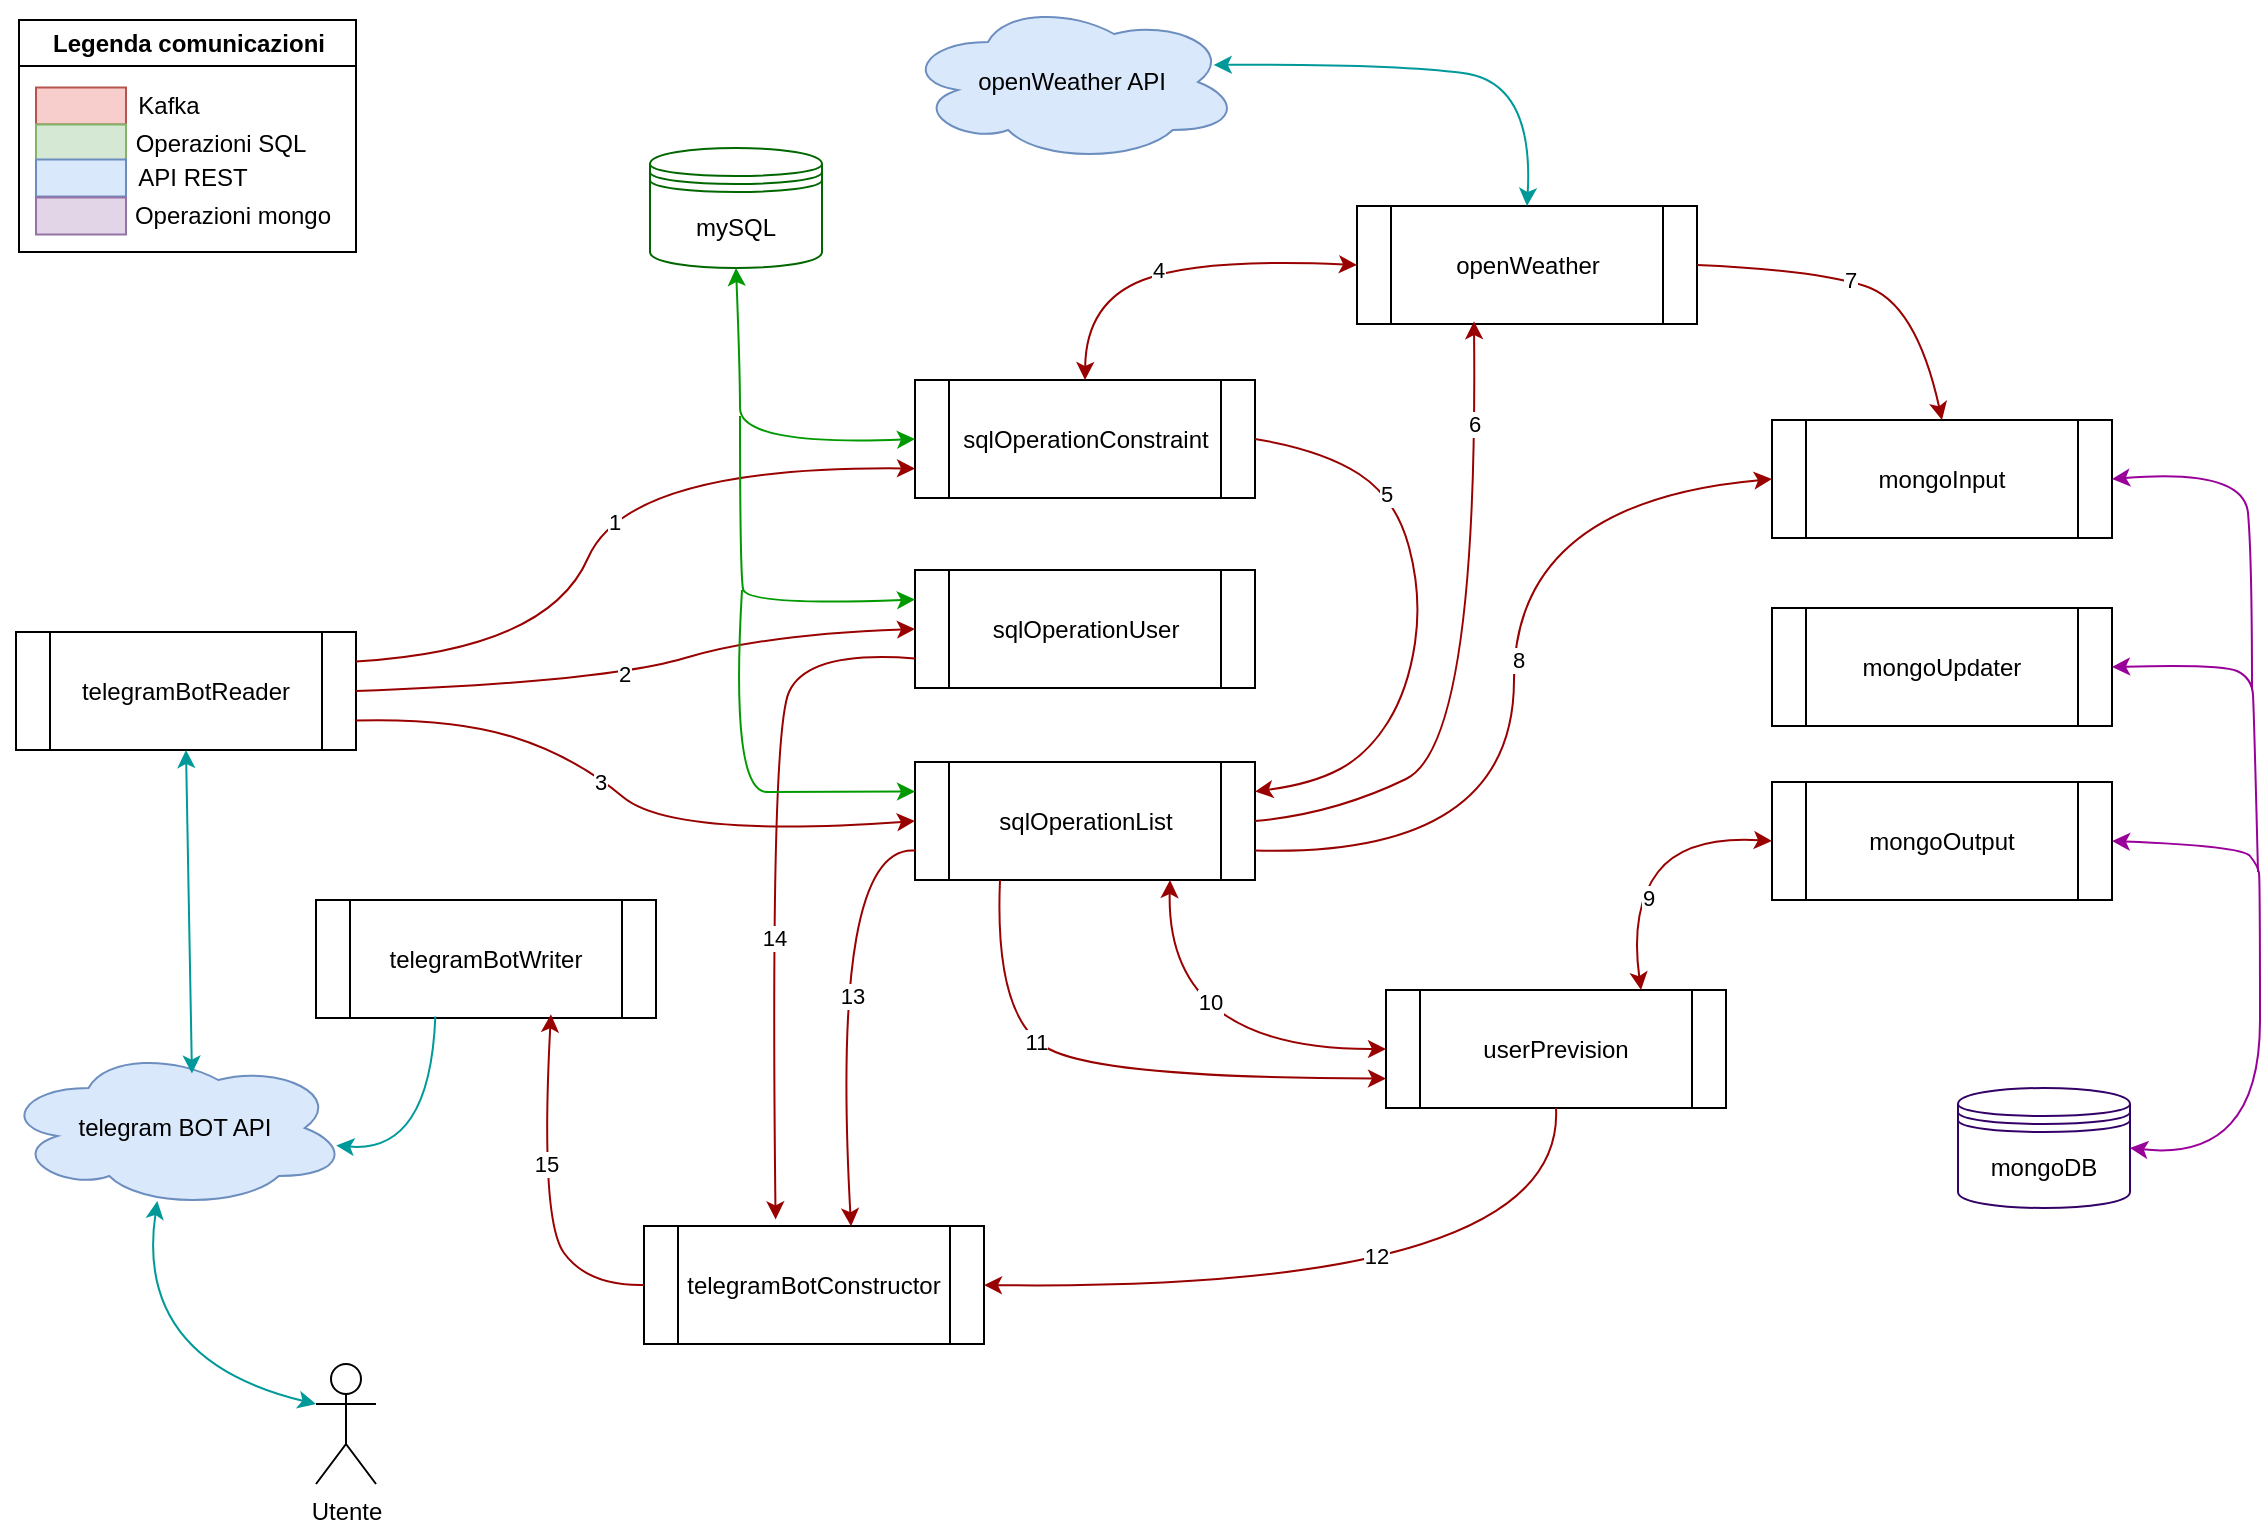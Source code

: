 <mxfile version="22.1.2" type="device">
  <diagram name="Pagina-1" id="uckHHzSDgDRcP75CFTWJ">
    <mxGraphModel dx="989" dy="582" grid="0" gridSize="10" guides="1" tooltips="1" connect="1" arrows="1" fold="1" page="1" pageScale="1" pageWidth="1169" pageHeight="827" math="0" shadow="0">
      <root>
        <mxCell id="0" />
        <mxCell id="1" parent="0" />
        <mxCell id="toKHUzqkOd73yLo2XG-t-5" value="sqlOperationUser" style="shape=process;whiteSpace=wrap;html=1;backgroundOutline=1;aspect=fixed;" parent="1" vertex="1">
          <mxGeometry x="475.5" y="301" width="170" height="59" as="geometry" />
        </mxCell>
        <mxCell id="toKHUzqkOd73yLo2XG-t-9" value="telegram BOT API" style="ellipse;shape=cloud;whiteSpace=wrap;html=1;fillColor=#dae8fc;strokeColor=#6c8ebf;" parent="1" vertex="1">
          <mxGeometry x="19" y="540" width="173" height="80" as="geometry" />
        </mxCell>
        <mxCell id="toKHUzqkOd73yLo2XG-t-10" value="mySQL" style="shape=datastore;whiteSpace=wrap;html=1;strokeColor=#006600;" parent="1" vertex="1">
          <mxGeometry x="343" y="90" width="86" height="60" as="geometry" />
        </mxCell>
        <mxCell id="toKHUzqkOd73yLo2XG-t-11" value="mongoDB" style="shape=datastore;whiteSpace=wrap;html=1;strokeColor=#330066;" parent="1" vertex="1">
          <mxGeometry x="997" y="560" width="86" height="60" as="geometry" />
        </mxCell>
        <mxCell id="toKHUzqkOd73yLo2XG-t-18" value="Utente" style="shape=umlActor;verticalLabelPosition=bottom;verticalAlign=top;html=1;outlineConnect=0;" parent="1" vertex="1">
          <mxGeometry x="176" y="698" width="30" height="60" as="geometry" />
        </mxCell>
        <mxCell id="toKHUzqkOd73yLo2XG-t-24" value="sqlOperationConstraint" style="shape=process;whiteSpace=wrap;html=1;backgroundOutline=1;aspect=fixed;" parent="1" vertex="1">
          <mxGeometry x="475.5" y="206" width="170" height="59" as="geometry" />
        </mxCell>
        <mxCell id="toKHUzqkOd73yLo2XG-t-25" value="sqlOperationList" style="shape=process;whiteSpace=wrap;html=1;backgroundOutline=1;aspect=fixed;" parent="1" vertex="1">
          <mxGeometry x="475.5" y="397" width="170" height="59" as="geometry" />
        </mxCell>
        <mxCell id="toKHUzqkOd73yLo2XG-t-26" value="mongoUpdater" style="shape=process;whiteSpace=wrap;html=1;backgroundOutline=1;aspect=fixed;" parent="1" vertex="1">
          <mxGeometry x="904" y="320" width="170" height="59" as="geometry" />
        </mxCell>
        <mxCell id="toKHUzqkOd73yLo2XG-t-27" value="mongoOutput" style="shape=process;whiteSpace=wrap;html=1;backgroundOutline=1;aspect=fixed;" parent="1" vertex="1">
          <mxGeometry x="904" y="407" width="170" height="59" as="geometry" />
        </mxCell>
        <mxCell id="toKHUzqkOd73yLo2XG-t-28" value="telegramBotConstructor" style="shape=process;whiteSpace=wrap;html=1;backgroundOutline=1;aspect=fixed;" parent="1" vertex="1">
          <mxGeometry x="340" y="629" width="170" height="59" as="geometry" />
        </mxCell>
        <mxCell id="toKHUzqkOd73yLo2XG-t-29" value="userPrevision" style="shape=process;whiteSpace=wrap;html=1;backgroundOutline=1;aspect=fixed;" parent="1" vertex="1">
          <mxGeometry x="711" y="511" width="170" height="59" as="geometry" />
        </mxCell>
        <mxCell id="toKHUzqkOd73yLo2XG-t-30" value="telegramBotReader" style="shape=process;whiteSpace=wrap;html=1;backgroundOutline=1;aspect=fixed;" parent="1" vertex="1">
          <mxGeometry x="26" y="332" width="170" height="59" as="geometry" />
        </mxCell>
        <mxCell id="toKHUzqkOd73yLo2XG-t-31" value="telegramBotWriter" style="shape=process;whiteSpace=wrap;html=1;backgroundOutline=1;aspect=fixed;" parent="1" vertex="1">
          <mxGeometry x="176" y="466" width="170" height="59" as="geometry" />
        </mxCell>
        <mxCell id="toKHUzqkOd73yLo2XG-t-32" value="mongoInput" style="shape=process;whiteSpace=wrap;html=1;backgroundOutline=1;aspect=fixed;" parent="1" vertex="1">
          <mxGeometry x="904" y="226" width="170" height="59" as="geometry" />
        </mxCell>
        <mxCell id="toKHUzqkOd73yLo2XG-t-33" value="openWeather" style="shape=process;whiteSpace=wrap;html=1;backgroundOutline=1;aspect=fixed;" parent="1" vertex="1">
          <mxGeometry x="696.5" y="119" width="170" height="59" as="geometry" />
        </mxCell>
        <mxCell id="toKHUzqkOd73yLo2XG-t-35" value="" style="endArrow=classic;startArrow=classic;html=1;rounded=0;exitX=0.549;exitY=0.16;exitDx=0;exitDy=0;exitPerimeter=0;entryX=0.5;entryY=1;entryDx=0;entryDy=0;strokeColor=#009999;" parent="1" source="toKHUzqkOd73yLo2XG-t-9" target="toKHUzqkOd73yLo2XG-t-30" edge="1">
          <mxGeometry width="50" height="50" relative="1" as="geometry">
            <mxPoint x="97" y="462" as="sourcePoint" />
            <mxPoint x="147" y="412" as="targetPoint" />
          </mxGeometry>
        </mxCell>
        <mxCell id="toKHUzqkOd73yLo2XG-t-36" value="openWeather API" style="ellipse;shape=cloud;whiteSpace=wrap;html=1;fillColor=#dae8fc;strokeColor=#6c8ebf;" parent="1" vertex="1">
          <mxGeometry x="470" y="17" width="168" height="80" as="geometry" />
        </mxCell>
        <mxCell id="toKHUzqkOd73yLo2XG-t-38" value="" style="curved=1;endArrow=classic;html=1;rounded=0;exitX=0;exitY=0.5;exitDx=0;exitDy=0;entryX=0.691;entryY=0.969;entryDx=0;entryDy=0;entryPerimeter=0;strokeColor=#990000;" parent="1" source="toKHUzqkOd73yLo2XG-t-28" target="toKHUzqkOd73yLo2XG-t-31" edge="1">
          <mxGeometry width="50" height="50" relative="1" as="geometry">
            <mxPoint x="259" y="643" as="sourcePoint" />
            <mxPoint x="309" y="593" as="targetPoint" />
            <Array as="points">
              <mxPoint x="312" y="659" />
              <mxPoint x="288" y="626" />
            </Array>
          </mxGeometry>
        </mxCell>
        <mxCell id="toKHUzqkOd73yLo2XG-t-95" value="15" style="edgeLabel;html=1;align=center;verticalAlign=middle;resizable=0;points=[];" parent="toKHUzqkOd73yLo2XG-t-38" vertex="1" connectable="0">
          <mxGeometry x="0.132" y="-1" relative="1" as="geometry">
            <mxPoint as="offset" />
          </mxGeometry>
        </mxCell>
        <mxCell id="toKHUzqkOd73yLo2XG-t-39" value="" style="curved=1;endArrow=classic;html=1;rounded=0;entryX=1;entryY=0.5;entryDx=0;entryDy=0;exitX=0.5;exitY=1;exitDx=0;exitDy=0;strokeColor=#990000;" parent="1" source="toKHUzqkOd73yLo2XG-t-29" target="toKHUzqkOd73yLo2XG-t-28" edge="1">
          <mxGeometry width="50" height="50" relative="1" as="geometry">
            <mxPoint x="720" y="672" as="sourcePoint" />
            <mxPoint x="770" y="622" as="targetPoint" />
            <Array as="points">
              <mxPoint x="801" y="662" />
            </Array>
          </mxGeometry>
        </mxCell>
        <mxCell id="toKHUzqkOd73yLo2XG-t-92" value="12" style="edgeLabel;html=1;align=center;verticalAlign=middle;resizable=0;points=[];" parent="toKHUzqkOd73yLo2XG-t-39" vertex="1" connectable="0">
          <mxGeometry x="-0.021" y="-17" relative="1" as="geometry">
            <mxPoint as="offset" />
          </mxGeometry>
        </mxCell>
        <mxCell id="toKHUzqkOd73yLo2XG-t-40" value="" style="curved=1;endArrow=classic;html=1;rounded=0;startArrow=classic;startFill=1;entryX=0;entryY=0.5;entryDx=0;entryDy=0;exitX=0.75;exitY=0;exitDx=0;exitDy=0;strokeColor=#990000;" parent="1" source="toKHUzqkOd73yLo2XG-t-29" target="toKHUzqkOd73yLo2XG-t-27" edge="1">
          <mxGeometry width="50" height="50" relative="1" as="geometry">
            <mxPoint x="777" y="468" as="sourcePoint" />
            <mxPoint x="827" y="418" as="targetPoint" />
            <Array as="points">
              <mxPoint x="833" y="470" />
              <mxPoint x="861" y="434" />
            </Array>
          </mxGeometry>
        </mxCell>
        <mxCell id="toKHUzqkOd73yLo2XG-t-89" value="9" style="edgeLabel;html=1;align=center;verticalAlign=middle;resizable=0;points=[];" parent="toKHUzqkOd73yLo2XG-t-40" vertex="1" connectable="0">
          <mxGeometry x="-0.214" y="-4" relative="1" as="geometry">
            <mxPoint as="offset" />
          </mxGeometry>
        </mxCell>
        <mxCell id="toKHUzqkOd73yLo2XG-t-42" value="" style="curved=1;endArrow=classic;html=1;rounded=0;exitX=1;exitY=0.5;exitDx=0;exitDy=0;entryX=1;entryY=0.25;entryDx=0;entryDy=0;strokeColor=#990000;" parent="1" source="toKHUzqkOd73yLo2XG-t-24" target="toKHUzqkOd73yLo2XG-t-25" edge="1">
          <mxGeometry width="50" height="50" relative="1" as="geometry">
            <mxPoint x="673" y="326" as="sourcePoint" />
            <mxPoint x="723" y="276" as="targetPoint" />
            <Array as="points">
              <mxPoint x="679" y="241" />
              <mxPoint x="716" y="265" />
              <mxPoint x="729" y="314" />
              <mxPoint x="722" y="361" />
              <mxPoint x="702" y="393" />
              <mxPoint x="674" y="408" />
            </Array>
          </mxGeometry>
        </mxCell>
        <mxCell id="toKHUzqkOd73yLo2XG-t-83" value="5" style="edgeLabel;html=1;align=center;verticalAlign=middle;resizable=0;points=[];" parent="toKHUzqkOd73yLo2XG-t-42" vertex="1" connectable="0">
          <mxGeometry x="-0.474" y="-1" relative="1" as="geometry">
            <mxPoint as="offset" />
          </mxGeometry>
        </mxCell>
        <mxCell id="toKHUzqkOd73yLo2XG-t-43" value="" style="curved=1;endArrow=classic;html=1;rounded=0;exitX=0.5;exitY=0;exitDx=0;exitDy=0;entryX=0;entryY=0.5;entryDx=0;entryDy=0;startArrow=classic;startFill=1;strokeColor=#990000;" parent="1" source="toKHUzqkOd73yLo2XG-t-24" target="toKHUzqkOd73yLo2XG-t-33" edge="1">
          <mxGeometry width="50" height="50" relative="1" as="geometry">
            <mxPoint x="579" y="194" as="sourcePoint" />
            <mxPoint x="629" y="144" as="targetPoint" />
            <Array as="points">
              <mxPoint x="561" y="167" />
              <mxPoint x="618" y="145" />
            </Array>
          </mxGeometry>
        </mxCell>
        <mxCell id="toKHUzqkOd73yLo2XG-t-82" value="4" style="edgeLabel;html=1;align=center;verticalAlign=middle;resizable=0;points=[];" parent="toKHUzqkOd73yLo2XG-t-43" vertex="1" connectable="0">
          <mxGeometry x="-0.128" y="2" relative="1" as="geometry">
            <mxPoint as="offset" />
          </mxGeometry>
        </mxCell>
        <mxCell id="toKHUzqkOd73yLo2XG-t-44" value="" style="curved=1;endArrow=classic;html=1;rounded=0;exitX=0.5;exitY=0;exitDx=0;exitDy=0;entryX=0.922;entryY=0.393;entryDx=0;entryDy=0;entryPerimeter=0;startArrow=classic;startFill=1;strokeColor=#009999;" parent="1" source="toKHUzqkOd73yLo2XG-t-33" target="toKHUzqkOd73yLo2XG-t-36" edge="1">
          <mxGeometry width="50" height="50" relative="1" as="geometry">
            <mxPoint x="771" y="96" as="sourcePoint" />
            <mxPoint x="821" y="46" as="targetPoint" />
            <Array as="points">
              <mxPoint x="785" y="57" />
              <mxPoint x="714" y="48" />
            </Array>
          </mxGeometry>
        </mxCell>
        <mxCell id="toKHUzqkOd73yLo2XG-t-45" value="" style="curved=1;endArrow=classic;html=1;rounded=0;exitX=1;exitY=0.5;exitDx=0;exitDy=0;entryX=0.5;entryY=0;entryDx=0;entryDy=0;strokeColor=#990000;" parent="1" source="toKHUzqkOd73yLo2XG-t-33" target="toKHUzqkOd73yLo2XG-t-32" edge="1">
          <mxGeometry width="50" height="50" relative="1" as="geometry">
            <mxPoint x="929" y="140" as="sourcePoint" />
            <mxPoint x="979" y="90" as="targetPoint" />
            <Array as="points">
              <mxPoint x="925" y="151" />
              <mxPoint x="976" y="167" />
            </Array>
          </mxGeometry>
        </mxCell>
        <mxCell id="toKHUzqkOd73yLo2XG-t-87" value="7" style="edgeLabel;html=1;align=center;verticalAlign=middle;resizable=0;points=[];" parent="toKHUzqkOd73yLo2XG-t-45" vertex="1" connectable="0">
          <mxGeometry x="-0.104" y="1" relative="1" as="geometry">
            <mxPoint as="offset" />
          </mxGeometry>
        </mxCell>
        <mxCell id="toKHUzqkOd73yLo2XG-t-46" value="" style="curved=1;endArrow=classic;html=1;rounded=0;exitX=0;exitY=0.75;exitDx=0;exitDy=0;entryX=0.609;entryY=0.002;entryDx=0;entryDy=0;entryPerimeter=0;strokeColor=#990000;" parent="1" source="toKHUzqkOd73yLo2XG-t-25" target="toKHUzqkOd73yLo2XG-t-28" edge="1">
          <mxGeometry width="50" height="50" relative="1" as="geometry">
            <mxPoint x="348" y="330" as="sourcePoint" />
            <mxPoint x="398" y="280" as="targetPoint" />
            <Array as="points">
              <mxPoint x="433" y="438" />
            </Array>
          </mxGeometry>
        </mxCell>
        <mxCell id="toKHUzqkOd73yLo2XG-t-93" value="13" style="edgeLabel;html=1;align=center;verticalAlign=middle;resizable=0;points=[];" parent="toKHUzqkOd73yLo2XG-t-46" vertex="1" connectable="0">
          <mxGeometry x="0.016" y="7" relative="1" as="geometry">
            <mxPoint as="offset" />
          </mxGeometry>
        </mxCell>
        <mxCell id="toKHUzqkOd73yLo2XG-t-47" value="" style="curved=1;endArrow=classic;html=1;rounded=0;entryX=0.387;entryY=-0.056;entryDx=0;entryDy=0;exitX=0;exitY=0.75;exitDx=0;exitDy=0;entryPerimeter=0;strokeColor=#990000;" parent="1" source="toKHUzqkOd73yLo2XG-t-5" target="toKHUzqkOd73yLo2XG-t-28" edge="1">
          <mxGeometry width="50" height="50" relative="1" as="geometry">
            <mxPoint x="285" y="315" as="sourcePoint" />
            <mxPoint x="360" y="417" as="targetPoint" />
            <Array as="points">
              <mxPoint x="422" y="341" />
              <mxPoint x="403" y="383" />
            </Array>
          </mxGeometry>
        </mxCell>
        <mxCell id="toKHUzqkOd73yLo2XG-t-94" value="14" style="edgeLabel;html=1;align=center;verticalAlign=middle;resizable=0;points=[];" parent="toKHUzqkOd73yLo2XG-t-47" vertex="1" connectable="0">
          <mxGeometry x="0.179" y="1" relative="1" as="geometry">
            <mxPoint as="offset" />
          </mxGeometry>
        </mxCell>
        <mxCell id="toKHUzqkOd73yLo2XG-t-48" value="" style="curved=1;endArrow=classic;html=1;rounded=0;exitX=1;exitY=0.75;exitDx=0;exitDy=0;entryX=0;entryY=0.5;entryDx=0;entryDy=0;strokeColor=#990000;" parent="1" source="toKHUzqkOd73yLo2XG-t-25" target="toKHUzqkOd73yLo2XG-t-32" edge="1">
          <mxGeometry width="50" height="50" relative="1" as="geometry">
            <mxPoint x="684" y="427" as="sourcePoint" />
            <mxPoint x="734" y="377" as="targetPoint" />
            <Array as="points">
              <mxPoint x="775" y="445" />
              <mxPoint x="775" y="267" />
            </Array>
          </mxGeometry>
        </mxCell>
        <mxCell id="toKHUzqkOd73yLo2XG-t-88" value="8" style="edgeLabel;html=1;align=center;verticalAlign=middle;resizable=0;points=[];" parent="toKHUzqkOd73yLo2XG-t-48" vertex="1" connectable="0">
          <mxGeometry x="0.046" y="-2" relative="1" as="geometry">
            <mxPoint as="offset" />
          </mxGeometry>
        </mxCell>
        <mxCell id="toKHUzqkOd73yLo2XG-t-50" value="" style="curved=1;endArrow=classic;html=1;rounded=0;exitX=1;exitY=0.5;exitDx=0;exitDy=0;entryX=0.344;entryY=0.976;entryDx=0;entryDy=0;entryPerimeter=0;strokeColor=#990000;" parent="1" source="toKHUzqkOd73yLo2XG-t-25" target="toKHUzqkOd73yLo2XG-t-33" edge="1">
          <mxGeometry width="50" height="50" relative="1" as="geometry">
            <mxPoint x="736" y="422" as="sourcePoint" />
            <mxPoint x="786" y="372" as="targetPoint" />
            <Array as="points">
              <mxPoint x="685" y="423" />
              <mxPoint x="757" y="388" />
            </Array>
          </mxGeometry>
        </mxCell>
        <mxCell id="toKHUzqkOd73yLo2XG-t-84" value="6" style="edgeLabel;html=1;align=center;verticalAlign=middle;resizable=0;points=[];" parent="toKHUzqkOd73yLo2XG-t-50" vertex="1" connectable="0">
          <mxGeometry x="0.69" y="1" relative="1" as="geometry">
            <mxPoint as="offset" />
          </mxGeometry>
        </mxCell>
        <mxCell id="toKHUzqkOd73yLo2XG-t-51" value="" style="curved=1;endArrow=classic;html=1;rounded=0;exitX=1;exitY=0.5;exitDx=0;exitDy=0;entryX=0;entryY=0.5;entryDx=0;entryDy=0;strokeColor=#990000;" parent="1" source="toKHUzqkOd73yLo2XG-t-30" target="toKHUzqkOd73yLo2XG-t-5" edge="1">
          <mxGeometry width="50" height="50" relative="1" as="geometry">
            <mxPoint x="357" y="254" as="sourcePoint" />
            <mxPoint x="461" y="316" as="targetPoint" />
            <Array as="points">
              <mxPoint x="320" y="357" />
              <mxPoint x="401" y="333" />
            </Array>
          </mxGeometry>
        </mxCell>
        <mxCell id="toKHUzqkOd73yLo2XG-t-80" value="2" style="edgeLabel;html=1;align=center;verticalAlign=middle;resizable=0;points=[];" parent="toKHUzqkOd73yLo2XG-t-51" vertex="1" connectable="0">
          <mxGeometry x="-0.048" y="1" relative="1" as="geometry">
            <mxPoint as="offset" />
          </mxGeometry>
        </mxCell>
        <mxCell id="toKHUzqkOd73yLo2XG-t-52" value="" style="curved=1;endArrow=classic;html=1;rounded=0;exitX=1;exitY=0.25;exitDx=0;exitDy=0;entryX=0;entryY=0.75;entryDx=0;entryDy=0;strokeColor=#990000;" parent="1" source="toKHUzqkOd73yLo2XG-t-30" target="toKHUzqkOd73yLo2XG-t-24" edge="1">
          <mxGeometry width="50" height="50" relative="1" as="geometry">
            <mxPoint x="259" y="296" as="sourcePoint" />
            <mxPoint x="309" y="246" as="targetPoint" />
            <Array as="points">
              <mxPoint x="292" y="341" />
              <mxPoint x="332" y="249" />
            </Array>
          </mxGeometry>
        </mxCell>
        <mxCell id="toKHUzqkOd73yLo2XG-t-79" value="1" style="edgeLabel;html=1;align=center;verticalAlign=middle;resizable=0;points=[];" parent="toKHUzqkOd73yLo2XG-t-52" vertex="1" connectable="0">
          <mxGeometry x="-0.011" y="-4" relative="1" as="geometry">
            <mxPoint as="offset" />
          </mxGeometry>
        </mxCell>
        <mxCell id="toKHUzqkOd73yLo2XG-t-53" value="" style="curved=1;endArrow=classic;html=1;rounded=0;exitX=1;exitY=0.75;exitDx=0;exitDy=0;entryX=0;entryY=0.5;entryDx=0;entryDy=0;strokeColor=#990000;" parent="1" source="toKHUzqkOd73yLo2XG-t-30" target="toKHUzqkOd73yLo2XG-t-25" edge="1">
          <mxGeometry width="50" height="50" relative="1" as="geometry">
            <mxPoint x="286" y="409" as="sourcePoint" />
            <mxPoint x="362" y="420" as="targetPoint" />
            <Array as="points">
              <mxPoint x="244" y="375" />
              <mxPoint x="305" y="394" />
              <mxPoint x="354" y="435" />
            </Array>
          </mxGeometry>
        </mxCell>
        <mxCell id="toKHUzqkOd73yLo2XG-t-81" value="3" style="edgeLabel;html=1;align=center;verticalAlign=middle;resizable=0;points=[];" parent="toKHUzqkOd73yLo2XG-t-53" vertex="1" connectable="0">
          <mxGeometry x="-0.127" y="-2" relative="1" as="geometry">
            <mxPoint as="offset" />
          </mxGeometry>
        </mxCell>
        <mxCell id="toKHUzqkOd73yLo2XG-t-54" value="" style="curved=1;endArrow=classic;html=1;rounded=0;entryX=0.966;entryY=0.609;entryDx=0;entryDy=0;entryPerimeter=0;exitX=0.351;exitY=0.988;exitDx=0;exitDy=0;exitPerimeter=0;strokeColor=#009999;" parent="1" source="toKHUzqkOd73yLo2XG-t-31" target="toKHUzqkOd73yLo2XG-t-9" edge="1">
          <mxGeometry width="50" height="50" relative="1" as="geometry">
            <mxPoint x="196" y="660" as="sourcePoint" />
            <mxPoint x="246" y="610" as="targetPoint" />
            <Array as="points">
              <mxPoint x="233" y="593" />
            </Array>
          </mxGeometry>
        </mxCell>
        <mxCell id="toKHUzqkOd73yLo2XG-t-55" value="" style="curved=1;endArrow=classic;html=1;rounded=0;entryX=0.5;entryY=1;entryDx=0;entryDy=0;exitX=0;exitY=0.5;exitDx=0;exitDy=0;startArrow=classic;startFill=1;strokeColor=#009900;" parent="1" source="toKHUzqkOd73yLo2XG-t-24" target="toKHUzqkOd73yLo2XG-t-10" edge="1">
          <mxGeometry width="50" height="50" relative="1" as="geometry">
            <mxPoint x="259" y="213" as="sourcePoint" />
            <mxPoint x="309" y="163" as="targetPoint" />
            <Array as="points">
              <mxPoint x="388" y="239" />
              <mxPoint x="388" y="201" />
            </Array>
          </mxGeometry>
        </mxCell>
        <mxCell id="toKHUzqkOd73yLo2XG-t-56" value="" style="curved=1;endArrow=none;html=1;rounded=0;exitX=0;exitY=0.25;exitDx=0;exitDy=0;startArrow=classic;startFill=1;endFill=0;strokeColor=#009900;" parent="1" source="toKHUzqkOd73yLo2XG-t-5" edge="1">
          <mxGeometry width="50" height="50" relative="1" as="geometry">
            <mxPoint x="299" y="336" as="sourcePoint" />
            <mxPoint x="388" y="224" as="targetPoint" />
            <Array as="points">
              <mxPoint x="391" y="319" />
              <mxPoint x="388" y="302" />
            </Array>
          </mxGeometry>
        </mxCell>
        <mxCell id="toKHUzqkOd73yLo2XG-t-57" value="" style="curved=1;endArrow=classic;html=1;rounded=0;entryX=0;entryY=0.25;entryDx=0;entryDy=0;strokeColor=#009900;" parent="1" target="toKHUzqkOd73yLo2XG-t-25" edge="1">
          <mxGeometry width="50" height="50" relative="1" as="geometry">
            <mxPoint x="389" y="311" as="sourcePoint" />
            <mxPoint x="460" y="387" as="targetPoint" />
            <Array as="points">
              <mxPoint x="383" y="412" />
              <mxPoint x="420" y="412" />
            </Array>
          </mxGeometry>
        </mxCell>
        <mxCell id="toKHUzqkOd73yLo2XG-t-58" value="" style="curved=1;endArrow=classic;html=1;rounded=0;entryX=1;entryY=0.5;entryDx=0;entryDy=0;strokeColor=#990099;" parent="1" target="toKHUzqkOd73yLo2XG-t-32" edge="1">
          <mxGeometry width="50" height="50" relative="1" as="geometry">
            <mxPoint x="1144" y="361" as="sourcePoint" />
            <mxPoint x="1091" y="128" as="targetPoint" />
            <Array as="points">
              <mxPoint x="1144" y="295" />
              <mxPoint x="1140" y="250" />
            </Array>
          </mxGeometry>
        </mxCell>
        <mxCell id="toKHUzqkOd73yLo2XG-t-59" value="" style="curved=1;endArrow=classic;html=1;rounded=0;entryX=1;entryY=0.5;entryDx=0;entryDy=0;strokeColor=#990099;" parent="1" target="toKHUzqkOd73yLo2XG-t-26" edge="1">
          <mxGeometry width="50" height="50" relative="1" as="geometry">
            <mxPoint x="1147" y="452" as="sourcePoint" />
            <mxPoint x="1128" y="201" as="targetPoint" />
            <Array as="points">
              <mxPoint x="1145" y="372" />
              <mxPoint x="1144" y="355" />
              <mxPoint x="1129" y="348" />
            </Array>
          </mxGeometry>
        </mxCell>
        <mxCell id="toKHUzqkOd73yLo2XG-t-60" value="" style="curved=1;endArrow=classic;html=1;rounded=0;exitX=1;exitY=0.5;exitDx=0;exitDy=0;entryX=1;entryY=0.5;entryDx=0;entryDy=0;startArrow=classic;startFill=1;strokeColor=#990099;" parent="1" source="toKHUzqkOd73yLo2XG-t-27" target="toKHUzqkOd73yLo2XG-t-11" edge="1">
          <mxGeometry width="50" height="50" relative="1" as="geometry">
            <mxPoint x="1082" y="435" as="sourcePoint" />
            <mxPoint x="1105" y="564" as="targetPoint" />
            <Array as="points">
              <mxPoint x="1139" y="439" />
              <mxPoint x="1147" y="449" />
              <mxPoint x="1148" y="456" />
              <mxPoint x="1148" y="597" />
            </Array>
          </mxGeometry>
        </mxCell>
        <mxCell id="toKHUzqkOd73yLo2XG-t-61" value="" style="curved=1;endArrow=classic;html=1;rounded=0;entryX=0;entryY=0.5;entryDx=0;entryDy=0;exitX=0.75;exitY=1;exitDx=0;exitDy=0;startArrow=classic;startFill=1;strokeColor=#990000;" parent="1" source="toKHUzqkOd73yLo2XG-t-25" target="toKHUzqkOd73yLo2XG-t-29" edge="1">
          <mxGeometry width="50" height="50" relative="1" as="geometry">
            <mxPoint x="579" y="536" as="sourcePoint" />
            <mxPoint x="629" y="486" as="targetPoint" />
            <Array as="points">
              <mxPoint x="601" y="541" />
            </Array>
          </mxGeometry>
        </mxCell>
        <mxCell id="toKHUzqkOd73yLo2XG-t-90" value="10" style="edgeLabel;html=1;align=center;verticalAlign=middle;resizable=0;points=[];" parent="toKHUzqkOd73yLo2XG-t-61" vertex="1" connectable="0">
          <mxGeometry x="-0.384" y="21" relative="1" as="geometry">
            <mxPoint as="offset" />
          </mxGeometry>
        </mxCell>
        <mxCell id="toKHUzqkOd73yLo2XG-t-63" value="" style="curved=1;endArrow=classic;html=1;rounded=0;entryX=0;entryY=0.333;entryDx=0;entryDy=0;entryPerimeter=0;exitX=0.449;exitY=0.957;exitDx=0;exitDy=0;exitPerimeter=0;strokeColor=#009999;startArrow=classic;startFill=1;" parent="1" source="toKHUzqkOd73yLo2XG-t-9" target="toKHUzqkOd73yLo2XG-t-18" edge="1">
          <mxGeometry width="50" height="50" relative="1" as="geometry">
            <mxPoint x="88" y="627" as="sourcePoint" />
            <mxPoint x="38" y="692" as="targetPoint" />
            <Array as="points">
              <mxPoint x="85" y="696" />
            </Array>
          </mxGeometry>
        </mxCell>
        <mxCell id="toKHUzqkOd73yLo2XG-t-67" value="" style="curved=1;endArrow=classic;html=1;rounded=0;entryX=0;entryY=0.75;entryDx=0;entryDy=0;exitX=0.25;exitY=1;exitDx=0;exitDy=0;startArrow=none;startFill=0;strokeColor=#990000;" parent="1" source="toKHUzqkOd73yLo2XG-t-25" target="toKHUzqkOd73yLo2XG-t-29" edge="1">
          <mxGeometry width="50" height="50" relative="1" as="geometry">
            <mxPoint x="544" y="482" as="sourcePoint" />
            <mxPoint x="652" y="567" as="targetPoint" />
            <Array as="points">
              <mxPoint x="515" y="526" />
              <mxPoint x="570" y="555" />
            </Array>
          </mxGeometry>
        </mxCell>
        <mxCell id="toKHUzqkOd73yLo2XG-t-91" value="11" style="edgeLabel;html=1;align=center;verticalAlign=middle;resizable=0;points=[];" parent="toKHUzqkOd73yLo2XG-t-67" vertex="1" connectable="0">
          <mxGeometry x="-0.316" relative="1" as="geometry">
            <mxPoint as="offset" />
          </mxGeometry>
        </mxCell>
        <mxCell id="toKHUzqkOd73yLo2XG-t-69" value="" style="rounded=0;whiteSpace=wrap;html=1;fillColor=#f8cecc;strokeColor=#b85450;" parent="1" vertex="1">
          <mxGeometry x="36" y="59.75" width="45" height="18.5" as="geometry" />
        </mxCell>
        <mxCell id="toKHUzqkOd73yLo2XG-t-70" value="Kafka" style="text;html=1;align=center;verticalAlign=middle;resizable=0;points=[];autosize=1;strokeColor=none;fillColor=none;" parent="1" vertex="1">
          <mxGeometry x="77" y="56" width="49" height="26" as="geometry" />
        </mxCell>
        <mxCell id="toKHUzqkOd73yLo2XG-t-71" value="" style="rounded=0;whiteSpace=wrap;html=1;fillColor=#d5e8d4;strokeColor=#82b366;" parent="1" vertex="1">
          <mxGeometry x="36" y="78.25" width="45" height="18.5" as="geometry" />
        </mxCell>
        <mxCell id="toKHUzqkOd73yLo2XG-t-72" value="Operazioni SQL" style="text;html=1;align=center;verticalAlign=middle;resizable=0;points=[];autosize=1;strokeColor=none;fillColor=none;" parent="1" vertex="1">
          <mxGeometry x="76" y="74.5" width="103" height="26" as="geometry" />
        </mxCell>
        <mxCell id="toKHUzqkOd73yLo2XG-t-73" value="" style="rounded=0;whiteSpace=wrap;html=1;fillColor=#dae8fc;strokeColor=#6c8ebf;" parent="1" vertex="1">
          <mxGeometry x="36" y="95.75" width="45" height="18.5" as="geometry" />
        </mxCell>
        <mxCell id="toKHUzqkOd73yLo2XG-t-74" value="API REST" style="text;html=1;align=center;verticalAlign=middle;resizable=0;points=[];autosize=1;strokeColor=none;fillColor=none;" parent="1" vertex="1">
          <mxGeometry x="77" y="92" width="73" height="26" as="geometry" />
        </mxCell>
        <mxCell id="toKHUzqkOd73yLo2XG-t-75" value="" style="rounded=0;whiteSpace=wrap;html=1;fillColor=#e1d5e7;strokeColor=#9673a6;" parent="1" vertex="1">
          <mxGeometry x="36" y="114.75" width="45" height="18.5" as="geometry" />
        </mxCell>
        <mxCell id="toKHUzqkOd73yLo2XG-t-76" value="Operazioni mongo" style="text;html=1;align=center;verticalAlign=middle;resizable=0;points=[];autosize=1;strokeColor=none;fillColor=none;" parent="1" vertex="1">
          <mxGeometry x="76" y="111" width="116" height="26" as="geometry" />
        </mxCell>
        <mxCell id="toKHUzqkOd73yLo2XG-t-78" value="Legenda comunicazioni" style="swimlane;whiteSpace=wrap;html=1;" parent="1" vertex="1">
          <mxGeometry x="27.5" y="26" width="168.5" height="116" as="geometry" />
        </mxCell>
      </root>
    </mxGraphModel>
  </diagram>
</mxfile>
